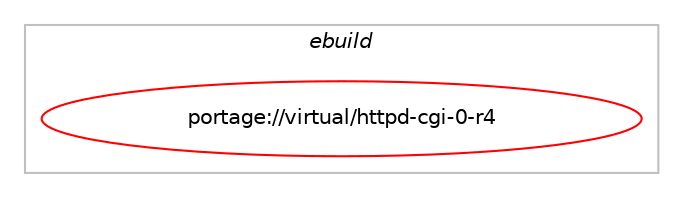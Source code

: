 digraph prolog {

# *************
# Graph options
# *************

newrank=true;
concentrate=true;
compound=true;
graph [rankdir=LR,fontname=Helvetica,fontsize=10,ranksep=1.5];#, ranksep=2.5, nodesep=0.2];
edge  [arrowhead=vee];
node  [fontname=Helvetica,fontsize=10];

# **********
# The ebuild
# **********

subgraph cluster_leftcol {
color=gray;
label=<<i>ebuild</i>>;
id [label="portage://virtual/httpd-cgi-0-r4", color=red, width=4, href="../virtual/httpd-cgi-0-r4.svg"];
}

# ****************
# The dependencies
# ****************

subgraph cluster_midcol {
color=gray;
label=<<i>dependencies</i>>;
subgraph cluster_compile {
fillcolor="#eeeeee";
style=filled;
label=<<i>compile</i>>;
}
subgraph cluster_compileandrun {
fillcolor="#eeeeee";
style=filled;
label=<<i>compile and run</i>>;
}
subgraph cluster_run {
fillcolor="#eeeeee";
style=filled;
label=<<i>run</i>>;
# *** BEGIN UNKNOWN DEPENDENCY TYPE (TODO) ***
# id -> equal(any_of_group([package_dependency(portage://virtual/httpd-cgi-0-r4,run,no,www-servers,apache,none,[,,],[],[]),package_dependency(portage://virtual/httpd-cgi-0-r4,run,no,www-servers,lighttpd,none,[,,],[],[]),package_dependency(portage://virtual/httpd-cgi-0-r4,run,no,www-servers,fnord,none,[,,],[],[]),package_dependency(portage://virtual/httpd-cgi-0-r4,run,no,www-servers,h2o,none,[,,],[],[]),package_dependency(portage://virtual/httpd-cgi-0-r4,run,no,www-servers,monkeyd,none,[,,],[],[]),package_dependency(portage://virtual/httpd-cgi-0-r4,run,no,www-servers,nginx,none,[,,],[],[]),package_dependency(portage://virtual/httpd-cgi-0-r4,run,no,www-servers,thttpd,none,[,,],[],[]),package_dependency(portage://virtual/httpd-cgi-0-r4,run,no,www-servers,tomcat,none,[,,],[],[])]))
# *** END UNKNOWN DEPENDENCY TYPE (TODO) ***

}
}

# **************
# The candidates
# **************

subgraph cluster_choices {
rank=same;
color=gray;
label=<<i>candidates</i>>;

}

}
